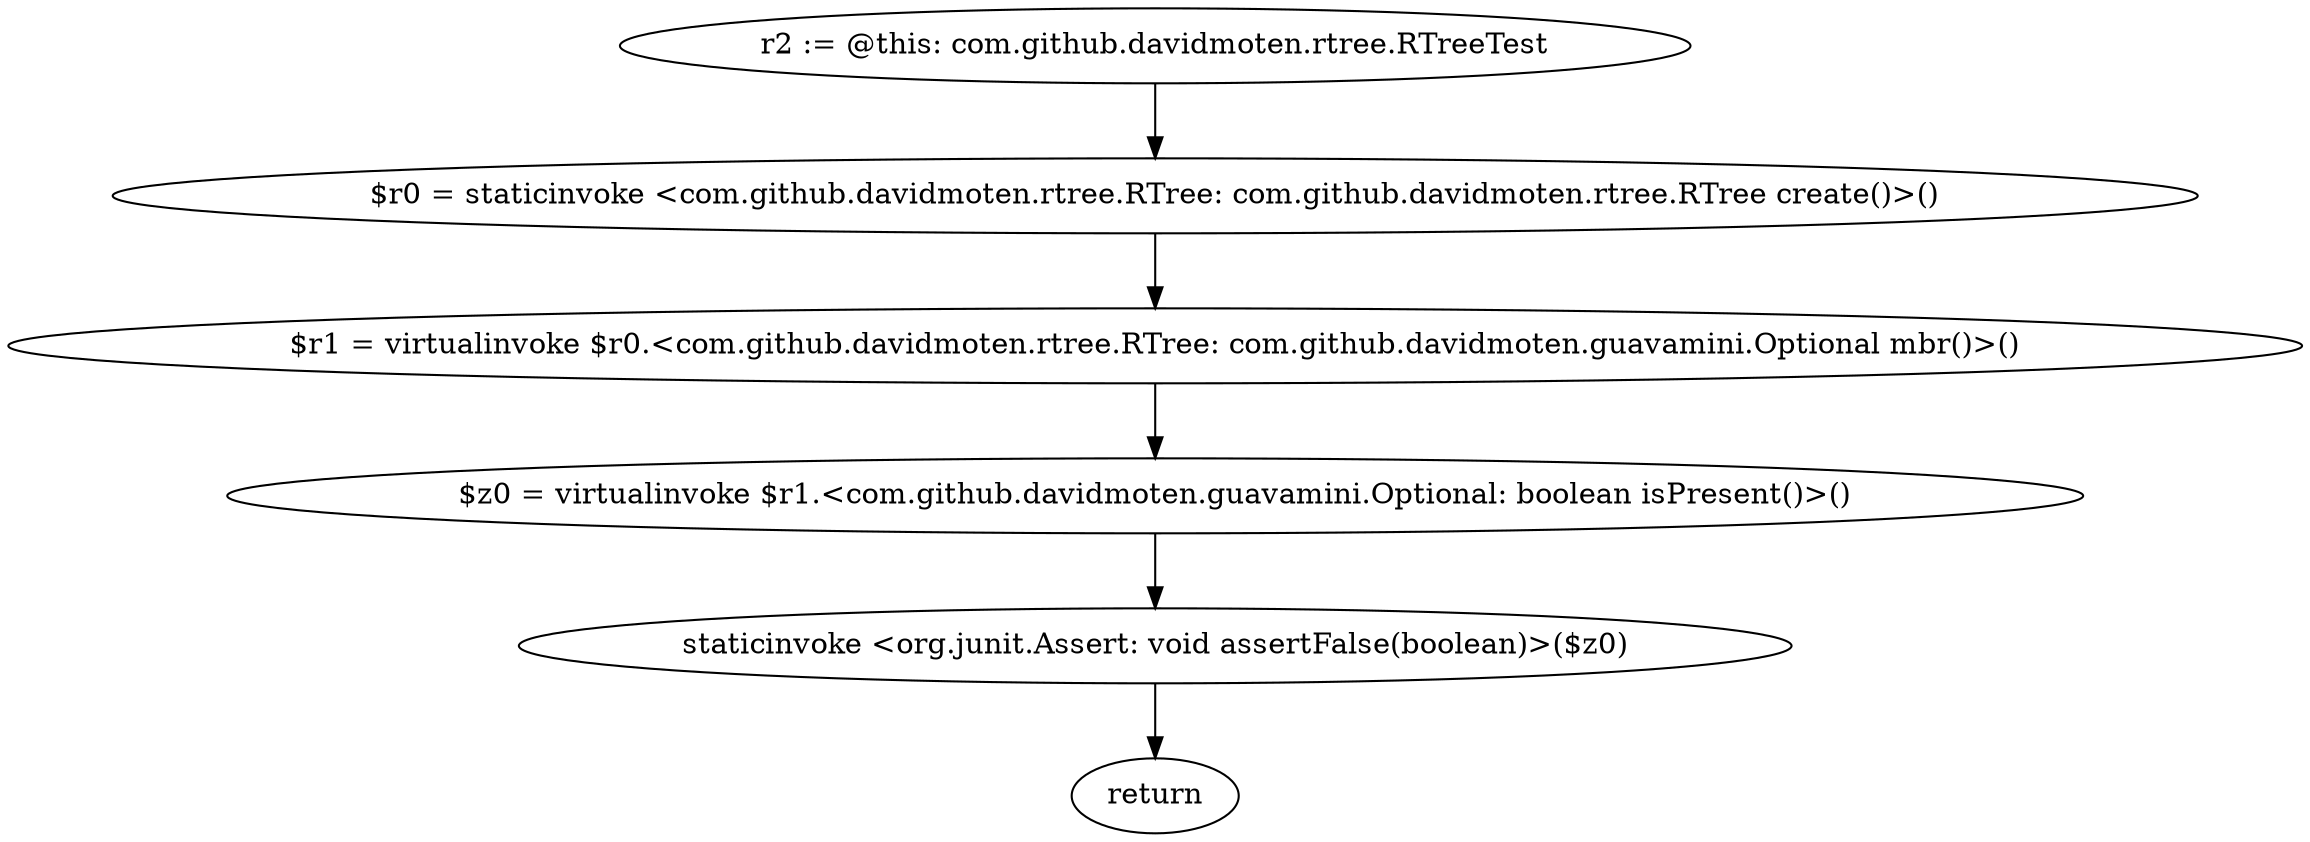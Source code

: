 digraph "unitGraph" {
    "r2 := @this: com.github.davidmoten.rtree.RTreeTest"
    "$r0 = staticinvoke <com.github.davidmoten.rtree.RTree: com.github.davidmoten.rtree.RTree create()>()"
    "$r1 = virtualinvoke $r0.<com.github.davidmoten.rtree.RTree: com.github.davidmoten.guavamini.Optional mbr()>()"
    "$z0 = virtualinvoke $r1.<com.github.davidmoten.guavamini.Optional: boolean isPresent()>()"
    "staticinvoke <org.junit.Assert: void assertFalse(boolean)>($z0)"
    "return"
    "r2 := @this: com.github.davidmoten.rtree.RTreeTest"->"$r0 = staticinvoke <com.github.davidmoten.rtree.RTree: com.github.davidmoten.rtree.RTree create()>()";
    "$r0 = staticinvoke <com.github.davidmoten.rtree.RTree: com.github.davidmoten.rtree.RTree create()>()"->"$r1 = virtualinvoke $r0.<com.github.davidmoten.rtree.RTree: com.github.davidmoten.guavamini.Optional mbr()>()";
    "$r1 = virtualinvoke $r0.<com.github.davidmoten.rtree.RTree: com.github.davidmoten.guavamini.Optional mbr()>()"->"$z0 = virtualinvoke $r1.<com.github.davidmoten.guavamini.Optional: boolean isPresent()>()";
    "$z0 = virtualinvoke $r1.<com.github.davidmoten.guavamini.Optional: boolean isPresent()>()"->"staticinvoke <org.junit.Assert: void assertFalse(boolean)>($z0)";
    "staticinvoke <org.junit.Assert: void assertFalse(boolean)>($z0)"->"return";
}
